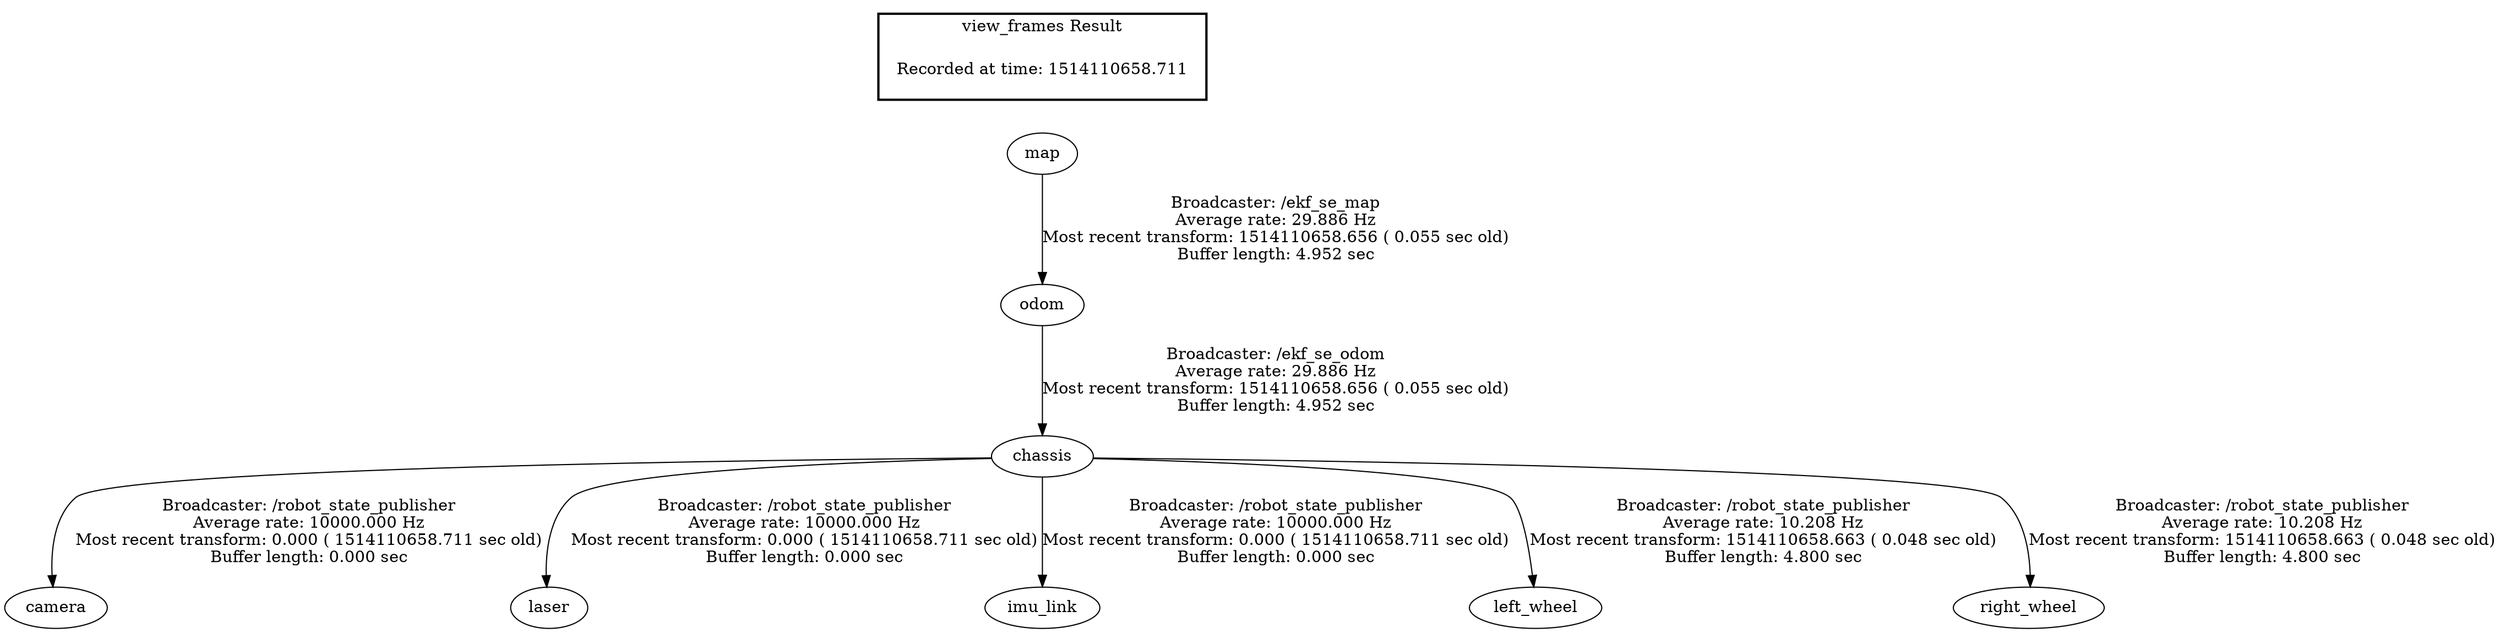 digraph G {
"chassis" -> "camera"[label="Broadcaster: /robot_state_publisher\nAverage rate: 10000.000 Hz\nMost recent transform: 0.000 ( 1514110658.711 sec old)\nBuffer length: 0.000 sec\n"];
"odom" -> "chassis"[label="Broadcaster: /ekf_se_odom\nAverage rate: 29.886 Hz\nMost recent transform: 1514110658.656 ( 0.055 sec old)\nBuffer length: 4.952 sec\n"];
"chassis" -> "laser"[label="Broadcaster: /robot_state_publisher\nAverage rate: 10000.000 Hz\nMost recent transform: 0.000 ( 1514110658.711 sec old)\nBuffer length: 0.000 sec\n"];
"chassis" -> "imu_link"[label="Broadcaster: /robot_state_publisher\nAverage rate: 10000.000 Hz\nMost recent transform: 0.000 ( 1514110658.711 sec old)\nBuffer length: 0.000 sec\n"];
"map" -> "odom"[label="Broadcaster: /ekf_se_map\nAverage rate: 29.886 Hz\nMost recent transform: 1514110658.656 ( 0.055 sec old)\nBuffer length: 4.952 sec\n"];
"chassis" -> "left_wheel"[label="Broadcaster: /robot_state_publisher\nAverage rate: 10.208 Hz\nMost recent transform: 1514110658.663 ( 0.048 sec old)\nBuffer length: 4.800 sec\n"];
"chassis" -> "right_wheel"[label="Broadcaster: /robot_state_publisher\nAverage rate: 10.208 Hz\nMost recent transform: 1514110658.663 ( 0.048 sec old)\nBuffer length: 4.800 sec\n"];
edge [style=invis];
 subgraph cluster_legend { style=bold; color=black; label ="view_frames Result";
"Recorded at time: 1514110658.711"[ shape=plaintext ] ;
 }->"map";
}